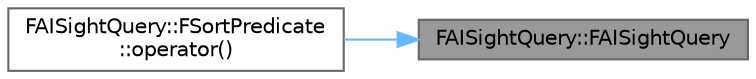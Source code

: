 digraph "FAISightQuery::FAISightQuery"
{
 // INTERACTIVE_SVG=YES
 // LATEX_PDF_SIZE
  bgcolor="transparent";
  edge [fontname=Helvetica,fontsize=10,labelfontname=Helvetica,labelfontsize=10];
  node [fontname=Helvetica,fontsize=10,shape=box,height=0.2,width=0.4];
  rankdir="RL";
  Node1 [id="Node000001",label="FAISightQuery::FAISightQuery",height=0.2,width=0.4,color="gray40", fillcolor="grey60", style="filled", fontcolor="black",tooltip=" "];
  Node1 -> Node2 [id="edge1_Node000001_Node000002",dir="back",color="steelblue1",style="solid",tooltip=" "];
  Node2 [id="Node000002",label="FAISightQuery::FSortPredicate\l::operator()",height=0.2,width=0.4,color="grey40", fillcolor="white", style="filled",URL="$da/dba/classFAISightQuery_1_1FSortPredicate.html#a96986490ce329d2e79fb0abd021eaaf7",tooltip=" "];
}

